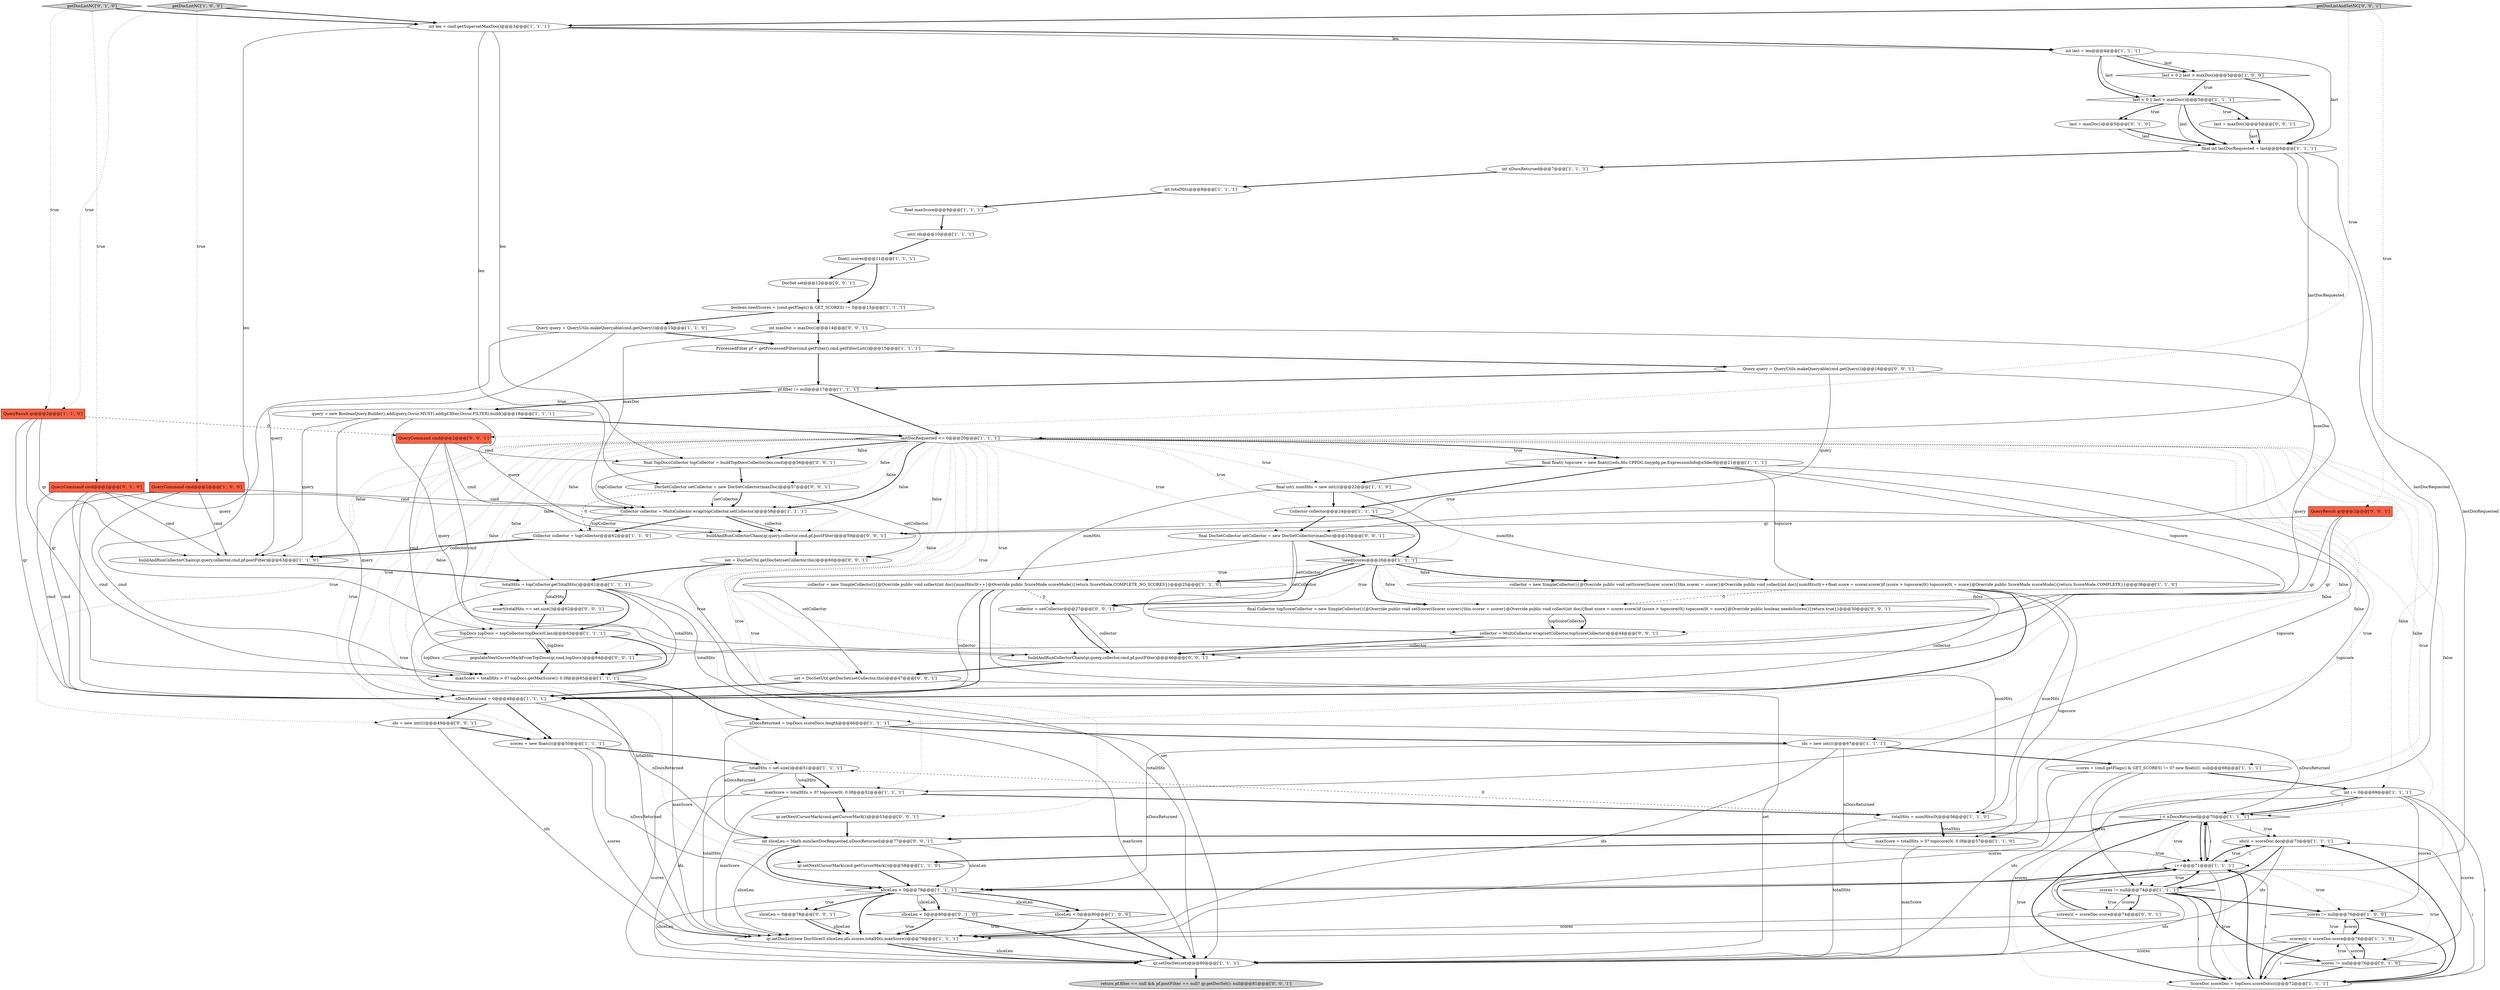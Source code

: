 digraph {
79 [style = filled, label = "int sliceLen = Math.min(lastDocRequested,nDocsReturned)@@@77@@@['0', '0', '1']", fillcolor = white, shape = ellipse image = "AAA0AAABBB3BBB"];
19 [style = filled, label = "sliceLen < 0@@@80@@@['1', '0', '0']", fillcolor = white, shape = diamond image = "AAA0AAABBB1BBB"];
45 [style = filled, label = "float maxScore@@@9@@@['1', '1', '1']", fillcolor = white, shape = ellipse image = "AAA0AAABBB1BBB"];
32 [style = filled, label = "nDocsReturned = topDocs.scoreDocs.length@@@66@@@['1', '1', '1']", fillcolor = white, shape = ellipse image = "AAA0AAABBB1BBB"];
81 [style = filled, label = "set = DocSetUtil.getDocSet(setCollector,this)@@@47@@@['0', '0', '1']", fillcolor = white, shape = ellipse image = "AAA0AAABBB3BBB"];
59 [style = filled, label = "DocSetCollector setCollector = new DocSetCollector(maxDoc)@@@57@@@['0', '0', '1']", fillcolor = white, shape = ellipse image = "AAA0AAABBB3BBB"];
34 [style = filled, label = "last < 0 || last > maxDoc()@@@5@@@['1', '1', '1']", fillcolor = white, shape = diamond image = "AAA0AAABBB1BBB"];
14 [style = filled, label = "maxScore = totalHits > 0? topscore(0(: 0.0f@@@52@@@['1', '1', '1']", fillcolor = white, shape = ellipse image = "AAA0AAABBB1BBB"];
28 [style = filled, label = "ids(i( = scoreDoc.doc@@@73@@@['1', '1', '1']", fillcolor = white, shape = ellipse image = "AAA0AAABBB1BBB"];
62 [style = filled, label = "scores(i( = scoreDoc.score@@@74@@@['0', '0', '1']", fillcolor = white, shape = ellipse image = "AAA0AAABBB3BBB"];
78 [style = filled, label = "ids = new int((((@@@49@@@['0', '0', '1']", fillcolor = white, shape = ellipse image = "AAA0AAABBB3BBB"];
42 [style = filled, label = "buildAndRunCollectorChain(qr,query,collector,cmd,pf.postFilter)@@@63@@@['1', '1', '0']", fillcolor = white, shape = ellipse image = "AAA0AAABBB1BBB"];
9 [style = filled, label = "pf.filter != null@@@17@@@['1', '1', '1']", fillcolor = white, shape = diamond image = "AAA0AAABBB1BBB"];
30 [style = filled, label = "Query query = QueryUtils.makeQueryable(cmd.getQuery())@@@13@@@['1', '1', '0']", fillcolor = white, shape = ellipse image = "AAA0AAABBB1BBB"];
11 [style = filled, label = "maxScore = totalHits > 0? topscore(0(: 0.0f@@@57@@@['1', '1', '0']", fillcolor = white, shape = ellipse image = "AAA0AAABBB1BBB"];
40 [style = filled, label = "qr.setDocSet(set)@@@80@@@['1', '1', '1']", fillcolor = white, shape = ellipse image = "AAA0AAABBB1BBB"];
48 [style = filled, label = "scores = new float((((@@@50@@@['1', '1', '1']", fillcolor = white, shape = ellipse image = "AAA0AAABBB1BBB"];
5 [style = filled, label = "qr.setNextCursorMark(cmd.getCursorMark())@@@58@@@['1', '1', '0']", fillcolor = white, shape = ellipse image = "AAA0AAABBB1BBB"];
39 [style = filled, label = "final float(( topscore = new float((((edu.fdu.CPPDG.tinypdg.pe.ExpressionInfo@e3dec9@@@21@@@['1', '1', '1']", fillcolor = white, shape = ellipse image = "AAA0AAABBB1BBB"];
6 [style = filled, label = "scores = (cmd.getFlags() & GET_SCORES) != 0? new float((((: null@@@68@@@['1', '1', '1']", fillcolor = white, shape = ellipse image = "AAA0AAABBB1BBB"];
7 [style = filled, label = "i < nDocsReturned@@@70@@@['1', '1', '1']", fillcolor = white, shape = diamond image = "AAA0AAABBB1BBB"];
60 [style = filled, label = "final TopDocsCollector topCollector = buildTopDocsCollector(len,cmd)@@@56@@@['0', '0', '1']", fillcolor = white, shape = ellipse image = "AAA0AAABBB3BBB"];
25 [style = filled, label = "Collector collector@@@24@@@['1', '1', '1']", fillcolor = white, shape = ellipse image = "AAA0AAABBB1BBB"];
1 [style = filled, label = "!needScores@@@26@@@['1', '1', '1']", fillcolor = white, shape = diamond image = "AAA0AAABBB1BBB"];
67 [style = filled, label = "final Collector topScoreCollector = new SimpleCollector(){@Override public void setScorer(Scorer scorer){this.scorer = scorer}@Override public void collect(int doc){float score = scorer.score()if (score > topscore(0() topscore(0( = score}@Override public boolean needsScores(){return true}}@@@30@@@['0', '0', '1']", fillcolor = white, shape = ellipse image = "AAA0AAABBB3BBB"];
56 [style = filled, label = "QueryCommand cmd@@@2@@@['0', '1', '0']", fillcolor = tomato, shape = box image = "AAA0AAABBB2BBB"];
41 [style = filled, label = "scores(i( = scoreDoc.score@@@76@@@['1', '1', '0']", fillcolor = white, shape = ellipse image = "AAA0AAABBB1BBB"];
82 [style = filled, label = "QueryCommand cmd@@@2@@@['0', '0', '1']", fillcolor = tomato, shape = box image = "AAA0AAABBB3BBB"];
2 [style = filled, label = "Collector collector = topCollector@@@62@@@['1', '1', '0']", fillcolor = white, shape = ellipse image = "AAA0AAABBB1BBB"];
23 [style = filled, label = "collector = new SimpleCollector(){@Override public void setScorer(Scorer scorer){this.scorer = scorer}@Override public void collect(int doc){numHits(0(++float score = scorer.score()if (score > topscore(0() topscore(0( = score}@Override public ScoreMode scoreMode(){return ScoreMode.COMPLETE}}@@@36@@@['1', '1', '0']", fillcolor = white, shape = ellipse image = "AAA0AAABBB1BBB"];
36 [style = filled, label = "int len = cmd.getSupersetMaxDoc()@@@3@@@['1', '1', '1']", fillcolor = white, shape = ellipse image = "AAA0AAABBB1BBB"];
54 [style = filled, label = "last = maxDoc()@@@5@@@['0', '1', '0']", fillcolor = white, shape = ellipse image = "AAA0AAABBB2BBB"];
57 [style = filled, label = "getDocListNC['0', '1', '0']", fillcolor = lightgray, shape = diamond image = "AAA0AAABBB2BBB"];
64 [style = filled, label = "collector = setCollector@@@27@@@['0', '0', '1']", fillcolor = white, shape = ellipse image = "AAA0AAABBB3BBB"];
26 [style = filled, label = "i++@@@71@@@['1', '1', '1']", fillcolor = white, shape = ellipse image = "AAA0AAABBB1BBB"];
31 [style = filled, label = "Collector collector = MultiCollector.wrap(topCollector,setCollector)@@@58@@@['1', '1', '1']", fillcolor = white, shape = ellipse image = "AAA0AAABBB1BBB"];
44 [style = filled, label = "ProcessedFilter pf = getProcessedFilter(cmd.getFilter(),cmd.getFilterList())@@@15@@@['1', '1', '1']", fillcolor = white, shape = ellipse image = "AAA0AAABBB1BBB"];
63 [style = filled, label = "QueryResult qr@@@2@@@['0', '0', '1']", fillcolor = tomato, shape = box image = "AAA0AAABBB3BBB"];
27 [style = filled, label = "lastDocRequested <= 0@@@20@@@['1', '1', '1']", fillcolor = white, shape = diamond image = "AAA0AAABBB1BBB"];
77 [style = filled, label = "assert(totalHits == set.size())@@@62@@@['0', '0', '1']", fillcolor = white, shape = ellipse image = "AAA0AAABBB3BBB"];
37 [style = filled, label = "ids = new int((((@@@67@@@['1', '1', '1']", fillcolor = white, shape = ellipse image = "AAA0AAABBB1BBB"];
53 [style = filled, label = "scores != null@@@76@@@['0', '1', '0']", fillcolor = white, shape = diamond image = "AAA0AAABBB2BBB"];
80 [style = filled, label = "collector = MultiCollector.wrap(setCollector,topScoreCollector)@@@44@@@['0', '0', '1']", fillcolor = white, shape = ellipse image = "AAA0AAABBB3BBB"];
43 [style = filled, label = "qr.setDocList(new DocSlice(0,sliceLen,ids,scores,totalHits,maxScore))@@@79@@@['1', '1', '1']", fillcolor = white, shape = ellipse image = "AAA0AAABBB1BBB"];
16 [style = filled, label = "QueryCommand cmd@@@2@@@['1', '0', '0']", fillcolor = tomato, shape = box image = "AAA0AAABBB1BBB"];
68 [style = filled, label = "buildAndRunCollectorChain(qr,query,collector,cmd,pf.postFilter)@@@59@@@['0', '0', '1']", fillcolor = white, shape = ellipse image = "AAA0AAABBB3BBB"];
21 [style = filled, label = "getDocListNC['1', '0', '0']", fillcolor = lightgray, shape = diamond image = "AAA0AAABBB1BBB"];
29 [style = filled, label = "int last = len@@@4@@@['1', '1', '1']", fillcolor = white, shape = ellipse image = "AAA0AAABBB1BBB"];
3 [style = filled, label = "scores != null@@@74@@@['1', '1', '1']", fillcolor = white, shape = diamond image = "AAA0AAABBB1BBB"];
0 [style = filled, label = "totalHits = topCollector.getTotalHits()@@@61@@@['1', '1', '1']", fillcolor = white, shape = ellipse image = "AAA0AAABBB1BBB"];
24 [style = filled, label = "totalHits = numHits(0(@@@56@@@['1', '1', '0']", fillcolor = white, shape = ellipse image = "AAA0AAABBB1BBB"];
52 [style = filled, label = "maxScore = totalHits > 0? topDocs.getMaxScore(): 0.0f@@@65@@@['1', '1', '1']", fillcolor = white, shape = ellipse image = "AAA0AAABBB1BBB"];
65 [style = filled, label = "last = maxDoc()@@@5@@@['0', '0', '1']", fillcolor = white, shape = ellipse image = "AAA0AAABBB3BBB"];
50 [style = filled, label = "totalHits = set.size()@@@51@@@['1', '1', '1']", fillcolor = white, shape = ellipse image = "AAA0AAABBB1BBB"];
18 [style = filled, label = "ScoreDoc scoreDoc = topDocs.scoreDocs(i(@@@72@@@['1', '1', '1']", fillcolor = white, shape = ellipse image = "AAA0AAABBB1BBB"];
10 [style = filled, label = "nDocsReturned = 0@@@48@@@['1', '1', '1']", fillcolor = white, shape = ellipse image = "AAA0AAABBB1BBB"];
38 [style = filled, label = "query = new BooleanQuery.Builder().add(query,Occur.MUST).add(pf.filter,Occur.FILTER).build()@@@18@@@['1', '1', '1']", fillcolor = white, shape = ellipse image = "AAA0AAABBB1BBB"];
71 [style = filled, label = "final DocSetCollector setCollector = new DocSetCollector(maxDoc)@@@25@@@['0', '0', '1']", fillcolor = white, shape = ellipse image = "AAA0AAABBB3BBB"];
8 [style = filled, label = "int(( ids@@@10@@@['1', '1', '1']", fillcolor = white, shape = ellipse image = "AAA0AAABBB1BBB"];
35 [style = filled, label = "QueryResult qr@@@2@@@['1', '1', '0']", fillcolor = tomato, shape = box image = "AAA0AAABBB1BBB"];
4 [style = filled, label = "last < 0 || last > maxDoc()@@@5@@@['1', '0', '0']", fillcolor = white, shape = diamond image = "AAA0AAABBB1BBB"];
55 [style = filled, label = "sliceLen < 0@@@80@@@['0', '1', '0']", fillcolor = white, shape = diamond image = "AAA0AAABBB2BBB"];
17 [style = filled, label = "final int lastDocRequested = last@@@6@@@['1', '1', '1']", fillcolor = white, shape = ellipse image = "AAA0AAABBB1BBB"];
49 [style = filled, label = "final int(( numHits = new int((((@@@22@@@['1', '1', '0']", fillcolor = white, shape = ellipse image = "AAA0AAABBB1BBB"];
20 [style = filled, label = "sliceLen < 0@@@78@@@['1', '1', '1']", fillcolor = white, shape = diamond image = "AAA0AAABBB1BBB"];
13 [style = filled, label = "int nDocsReturned@@@7@@@['1', '1', '1']", fillcolor = white, shape = ellipse image = "AAA0AAABBB1BBB"];
46 [style = filled, label = "boolean needScores = (cmd.getFlags() & GET_SCORES) != 0@@@13@@@['1', '1', '1']", fillcolor = white, shape = ellipse image = "AAA0AAABBB1BBB"];
15 [style = filled, label = "int totalHits@@@8@@@['1', '1', '1']", fillcolor = white, shape = ellipse image = "AAA0AAABBB1BBB"];
69 [style = filled, label = "populateNextCursorMarkFromTopDocs(qr,cmd,topDocs)@@@64@@@['0', '0', '1']", fillcolor = white, shape = ellipse image = "AAA0AAABBB3BBB"];
70 [style = filled, label = "set = DocSetUtil.getDocSet(setCollector,this)@@@60@@@['0', '0', '1']", fillcolor = white, shape = ellipse image = "AAA0AAABBB3BBB"];
72 [style = filled, label = "getDocListAndSetNC['0', '0', '1']", fillcolor = lightgray, shape = diamond image = "AAA0AAABBB3BBB"];
75 [style = filled, label = "DocSet set@@@12@@@['0', '0', '1']", fillcolor = white, shape = ellipse image = "AAA0AAABBB3BBB"];
73 [style = filled, label = "int maxDoc = maxDoc()@@@14@@@['0', '0', '1']", fillcolor = white, shape = ellipse image = "AAA0AAABBB3BBB"];
12 [style = filled, label = "collector = new SimpleCollector(){@Override public void collect(int doc){numHits(0(++}@Override public ScoreMode scoreMode(){return ScoreMode.COMPLETE_NO_SCORES}}@@@25@@@['1', '1', '0']", fillcolor = white, shape = ellipse image = "AAA0AAABBB1BBB"];
58 [style = filled, label = "buildAndRunCollectorChain(qr,query,collector,cmd,pf.postFilter)@@@46@@@['0', '0', '1']", fillcolor = white, shape = ellipse image = "AAA0AAABBB3BBB"];
47 [style = filled, label = "float(( scores@@@11@@@['1', '1', '1']", fillcolor = white, shape = ellipse image = "AAA0AAABBB1BBB"];
66 [style = filled, label = "sliceLen = 0@@@78@@@['0', '0', '1']", fillcolor = white, shape = ellipse image = "AAA0AAABBB3BBB"];
74 [style = filled, label = "return pf.filter == null && pf.postFilter == null? qr.getDocSet(): null@@@81@@@['0', '0', '1']", fillcolor = lightgray, shape = ellipse image = "AAA0AAABBB3BBB"];
51 [style = filled, label = "TopDocs topDocs = topCollector.topDocs(0,len)@@@63@@@['1', '1', '1']", fillcolor = white, shape = ellipse image = "AAA0AAABBB1BBB"];
22 [style = filled, label = "int i = 0@@@69@@@['1', '1', '1']", fillcolor = white, shape = ellipse image = "AAA0AAABBB1BBB"];
76 [style = filled, label = "Query query = QueryUtils.makeQueryable(cmd.getQuery())@@@16@@@['0', '0', '1']", fillcolor = white, shape = ellipse image = "AAA0AAABBB3BBB"];
61 [style = filled, label = "qr.setNextCursorMark(cmd.getCursorMark())@@@53@@@['0', '0', '1']", fillcolor = white, shape = ellipse image = "AAA0AAABBB3BBB"];
33 [style = filled, label = "scores != null@@@76@@@['1', '0', '0']", fillcolor = white, shape = diamond image = "AAA0AAABBB1BBB"];
28->3 [style = bold, label=""];
23->24 [style = solid, label="numHits"];
7->18 [style = dotted, label="true"];
64->58 [style = solid, label="collector"];
40->74 [style = bold, label=""];
2->42 [style = solid, label="collector"];
17->79 [style = solid, label="lastDocRequested"];
27->60 [style = bold, label=""];
26->53 [style = dotted, label="true"];
23->10 [style = bold, label=""];
62->43 [style = solid, label="scores"];
27->39 [style = dotted, label="true"];
81->10 [style = bold, label=""];
34->65 [style = dotted, label="true"];
14->43 [style = solid, label="maxScore"];
0->40 [style = solid, label="totalHits"];
62->26 [style = bold, label=""];
37->20 [style = solid, label="nDocsReturned"];
32->37 [style = bold, label=""];
38->42 [style = solid, label="query"];
6->43 [style = solid, label="scores"];
51->52 [style = bold, label=""];
72->63 [style = dotted, label="true"];
29->17 [style = solid, label="last"];
12->10 [style = solid, label="collector"];
14->24 [style = bold, label=""];
82->68 [style = solid, label="cmd"];
1->23 [style = bold, label=""];
6->22 [style = bold, label=""];
26->7 [style = solid, label="i"];
49->12 [style = solid, label="numHits"];
28->43 [style = solid, label="ids"];
19->40 [style = bold, label=""];
18->28 [style = bold, label=""];
24->40 [style = solid, label="totalHits"];
56->42 [style = solid, label="cmd"];
25->1 [style = bold, label=""];
39->14 [style = solid, label="topscore"];
19->43 [style = bold, label=""];
38->58 [style = solid, label="query"];
67->80 [style = solid, label="topScoreCollector"];
1->67 [style = bold, label=""];
12->10 [style = bold, label=""];
25->71 [style = bold, label=""];
7->26 [style = solid, label="i"];
0->77 [style = solid, label="totalHits"];
78->48 [style = bold, label=""];
52->32 [style = bold, label=""];
0->52 [style = solid, label="totalHits"];
27->51 [style = dotted, label="false"];
82->69 [style = solid, label="cmd"];
3->18 [style = solid, label="i"];
29->4 [style = solid, label="last"];
17->13 [style = bold, label=""];
77->51 [style = bold, label=""];
43->40 [style = solid, label="sliceLen"];
16->31 [style = solid, label="cmd"];
16->42 [style = solid, label="cmd"];
0->43 [style = solid, label="totalHits"];
64->58 [style = bold, label=""];
36->31 [style = solid, label="len"];
36->60 [style = solid, label="len"];
20->19 [style = solid, label="sliceLen"];
50->14 [style = bold, label=""];
55->40 [style = bold, label=""];
78->43 [style = solid, label="ids"];
3->62 [style = dotted, label="true"];
36->51 [style = solid, label="len"];
27->60 [style = dotted, label="false"];
70->0 [style = bold, label=""];
50->43 [style = solid, label="totalHits"];
35->10 [style = solid, label="qr"];
60->59 [style = bold, label=""];
27->31 [style = dotted, label="false"];
16->52 [style = solid, label="cmd"];
44->76 [style = bold, label=""];
34->54 [style = dotted, label="true"];
18->28 [style = solid, label="i"];
62->26 [style = solid, label="i"];
51->52 [style = solid, label="topDocs"];
73->71 [style = solid, label="maxDoc"];
2->42 [style = bold, label=""];
34->17 [style = solid, label="last"];
58->81 [style = bold, label=""];
31->2 [style = solid, label="topCollector"];
68->70 [style = bold, label=""];
19->43 [style = dotted, label="true"];
27->77 [style = dotted, label="false"];
46->73 [style = bold, label=""];
71->1 [style = bold, label=""];
6->3 [style = solid, label="scores"];
8->47 [style = bold, label=""];
20->66 [style = bold, label=""];
49->23 [style = solid, label="numHits"];
27->52 [style = dotted, label="false"];
9->27 [style = bold, label=""];
63->68 [style = solid, label="qr"];
1->12 [style = bold, label=""];
48->50 [style = bold, label=""];
57->35 [style = dotted, label="true"];
37->26 [style = solid, label="nDocsReturned"];
10->79 [style = solid, label="nDocsReturned"];
37->43 [style = solid, label="ids"];
56->52 [style = solid, label="cmd"];
71->81 [style = solid, label="setCollector"];
47->46 [style = bold, label=""];
34->54 [style = bold, label=""];
24->11 [style = bold, label=""];
4->17 [style = bold, label=""];
27->58 [style = dotted, label="true"];
31->68 [style = bold, label=""];
30->10 [style = solid, label="query"];
34->17 [style = bold, label=""];
20->66 [style = dotted, label="true"];
14->40 [style = solid, label="scores"];
41->53 [style = solid, label="scores"];
50->40 [style = solid, label="ids"];
48->20 [style = solid, label="nDocsReturned"];
50->14 [style = solid, label="totalHits"];
10->48 [style = bold, label=""];
45->8 [style = bold, label=""];
67->80 [style = bold, label=""];
21->35 [style = dotted, label="true"];
24->50 [style = dashed, label="0"];
2->59 [style = dashed, label="0"];
54->17 [style = bold, label=""];
27->11 [style = dotted, label="true"];
53->18 [style = bold, label=""];
52->43 [style = solid, label="maxScore"];
28->26 [style = solid, label="i"];
22->40 [style = solid, label="scores"];
63->58 [style = solid, label="qr"];
56->31 [style = solid, label="cmd"];
27->2 [style = dotted, label="false"];
82->58 [style = solid, label="cmd"];
54->17 [style = solid, label="last"];
82->60 [style = solid, label="cmd"];
22->18 [style = solid, label="i"];
39->67 [style = solid, label="topscore"];
79->43 [style = solid, label="sliceLen"];
65->17 [style = bold, label=""];
70->40 [style = solid, label="set"];
66->43 [style = solid, label="sliceLen"];
73->44 [style = bold, label=""];
27->25 [style = dotted, label="true"];
1->64 [style = dotted, label="true"];
9->38 [style = bold, label=""];
41->18 [style = solid, label="i"];
76->58 [style = solid, label="query"];
21->36 [style = bold, label=""];
27->68 [style = dotted, label="false"];
36->29 [style = solid, label="len"];
48->43 [style = solid, label="scores"];
63->69 [style = solid, label="qr"];
23->10 [style = solid, label="collector"];
31->68 [style = solid, label="collector"];
27->1 [style = dotted, label="true"];
3->33 [style = bold, label=""];
7->79 [style = bold, label=""];
27->10 [style = dotted, label="true"];
33->41 [style = dotted, label="true"];
20->55 [style = solid, label="sliceLen"];
26->18 [style = solid, label="i"];
51->69 [style = bold, label=""];
27->61 [style = dotted, label="true"];
41->33 [style = solid, label="scores"];
4->34 [style = bold, label=""];
13->15 [style = bold, label=""];
39->49 [style = bold, label=""];
27->32 [style = dotted, label="false"];
27->69 [style = dotted, label="false"];
55->43 [style = dotted, label="true"];
69->52 [style = bold, label=""];
27->5 [style = dotted, label="true"];
27->70 [style = dotted, label="false"];
79->20 [style = bold, label=""];
7->18 [style = bold, label=""];
27->71 [style = dotted, label="true"];
26->20 [style = bold, label=""];
72->36 [style = bold, label=""];
80->58 [style = solid, label="collector"];
7->26 [style = dotted, label="true"];
26->3 [style = dotted, label="true"];
81->40 [style = solid, label="set"];
56->10 [style = solid, label="cmd"];
22->33 [style = solid, label="scores"];
15->45 [style = bold, label=""];
18->26 [style = bold, label=""];
33->18 [style = bold, label=""];
33->41 [style = bold, label=""];
27->6 [style = dotted, label="false"];
23->11 [style = solid, label="topscore"];
20->19 [style = bold, label=""];
76->68 [style = solid, label="query"];
7->28 [style = solid, label="i"];
7->28 [style = dotted, label="true"];
57->36 [style = bold, label=""];
34->65 [style = bold, label=""];
46->30 [style = bold, label=""];
43->40 [style = bold, label=""];
1->12 [style = dotted, label="true"];
20->40 [style = solid, label="sliceLen"];
39->23 [style = solid, label="topscore"];
3->40 [style = solid, label="ids"];
60->31 [style = solid, label="topCollector"];
26->28 [style = bold, label=""];
27->49 [style = dotted, label="true"];
26->33 [style = dotted, label="true"];
1->80 [style = dotted, label="false"];
27->42 [style = dotted, label="false"];
27->48 [style = dotted, label="true"];
76->9 [style = bold, label=""];
27->81 [style = dotted, label="true"];
53->41 [style = bold, label=""];
0->77 [style = bold, label=""];
20->43 [style = bold, label=""];
21->16 [style = dotted, label="true"];
53->41 [style = dotted, label="true"];
80->58 [style = bold, label=""];
22->53 [style = solid, label="scores"];
32->7 [style = solid, label="nDocsReturned"];
1->23 [style = dotted, label="false"];
1->67 [style = dotted, label="false"];
3->53 [style = bold, label=""];
27->31 [style = bold, label=""];
12->24 [style = solid, label="numHits"];
39->25 [style = bold, label=""];
11->5 [style = bold, label=""];
27->59 [style = dotted, label="false"];
7->3 [style = dotted, label="true"];
17->20 [style = solid, label="lastDocRequested"];
49->25 [style = bold, label=""];
59->31 [style = solid, label="setCollector"];
41->18 [style = bold, label=""];
42->0 [style = bold, label=""];
29->34 [style = solid, label="last"];
27->39 [style = bold, label=""];
27->14 [style = dotted, label="true"];
35->82 [style = dashed, label="0"];
0->51 [style = bold, label=""];
26->28 [style = dotted, label="true"];
0->32 [style = solid, label="totalHits"];
23->67 [style = dashed, label="0"];
1->64 [style = bold, label=""];
35->52 [style = solid, label="qr"];
65->17 [style = solid, label="last"];
36->29 [style = bold, label=""];
3->26 [style = bold, label=""];
44->9 [style = bold, label=""];
11->40 [style = solid, label="maxScore"];
32->40 [style = solid, label="maxScore"];
38->68 [style = solid, label="query"];
3->62 [style = bold, label=""];
66->43 [style = bold, label=""];
29->4 [style = bold, label=""];
7->26 [style = bold, label=""];
73->59 [style = solid, label="maxDoc"];
26->18 [style = dotted, label="true"];
10->78 [style = bold, label=""];
71->80 [style = solid, label="setCollector"];
62->3 [style = solid, label="scores"];
6->40 [style = solid, label="ids"];
39->11 [style = solid, label="topscore"];
75->46 [style = bold, label=""];
61->79 [style = bold, label=""];
18->26 [style = solid, label="i"];
27->26 [style = dotted, label="false"];
27->50 [style = dotted, label="true"];
41->40 [style = solid, label="scores"];
27->7 [style = dotted, label="false"];
38->10 [style = solid, label="query"];
29->34 [style = bold, label=""];
24->11 [style = solid, label="totalHits"];
59->70 [style = solid, label="setCollector"];
12->64 [style = dashed, label="0"];
32->79 [style = solid, label="nDocsReturned"];
4->34 [style = dotted, label="true"];
30->42 [style = solid, label="query"];
71->64 [style = solid, label="setCollector"];
57->56 [style = dotted, label="true"];
16->10 [style = solid, label="cmd"];
37->6 [style = bold, label=""];
22->7 [style = bold, label=""];
27->22 [style = dotted, label="false"];
9->38 [style = dotted, label="true"];
5->20 [style = bold, label=""];
31->2 [style = bold, label=""];
27->0 [style = dotted, label="false"];
59->31 [style = bold, label=""];
27->78 [style = dotted, label="true"];
17->27 [style = solid, label="lastDocRequested"];
35->42 [style = solid, label="qr"];
26->7 [style = bold, label=""];
55->43 [style = bold, label=""];
72->82 [style = dotted, label="true"];
20->55 [style = bold, label=""];
30->44 [style = bold, label=""];
51->69 [style = solid, label="topDocs"];
79->20 [style = solid, label="sliceLen"];
38->27 [style = bold, label=""];
47->75 [style = bold, label=""];
27->37 [style = dotted, label="false"];
14->61 [style = bold, label=""];
27->24 [style = dotted, label="true"];
22->7 [style = solid, label="i"];
}
